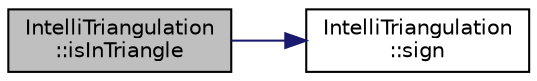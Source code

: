 digraph "IntelliTriangulation::isInTriangle"
{
 // LATEX_PDF_SIZE
  edge [fontname="Helvetica",fontsize="10",labelfontname="Helvetica",labelfontsize="10"];
  node [fontname="Helvetica",fontsize="10",shape=record];
  rankdir="LR";
  Node1 [label="IntelliTriangulation\l::isInTriangle",height=0.2,width=0.4,color="black", fillcolor="grey75", style="filled", fontcolor="black",tooltip="A function to check if a given point is in a triangle."];
  Node1 -> Node2 [color="midnightblue",fontsize="10",style="solid",fontname="Helvetica"];
  Node2 [label="IntelliTriangulation\l::sign",height=0.2,width=0.4,color="black", fillcolor="white", style="filled",URL="$namespace_intelli_triangulation.html#af9af549a7faff35a74c1265b290ea0ca",tooltip="A function to get the 2*area of a traingle, using its determinat."];
}

